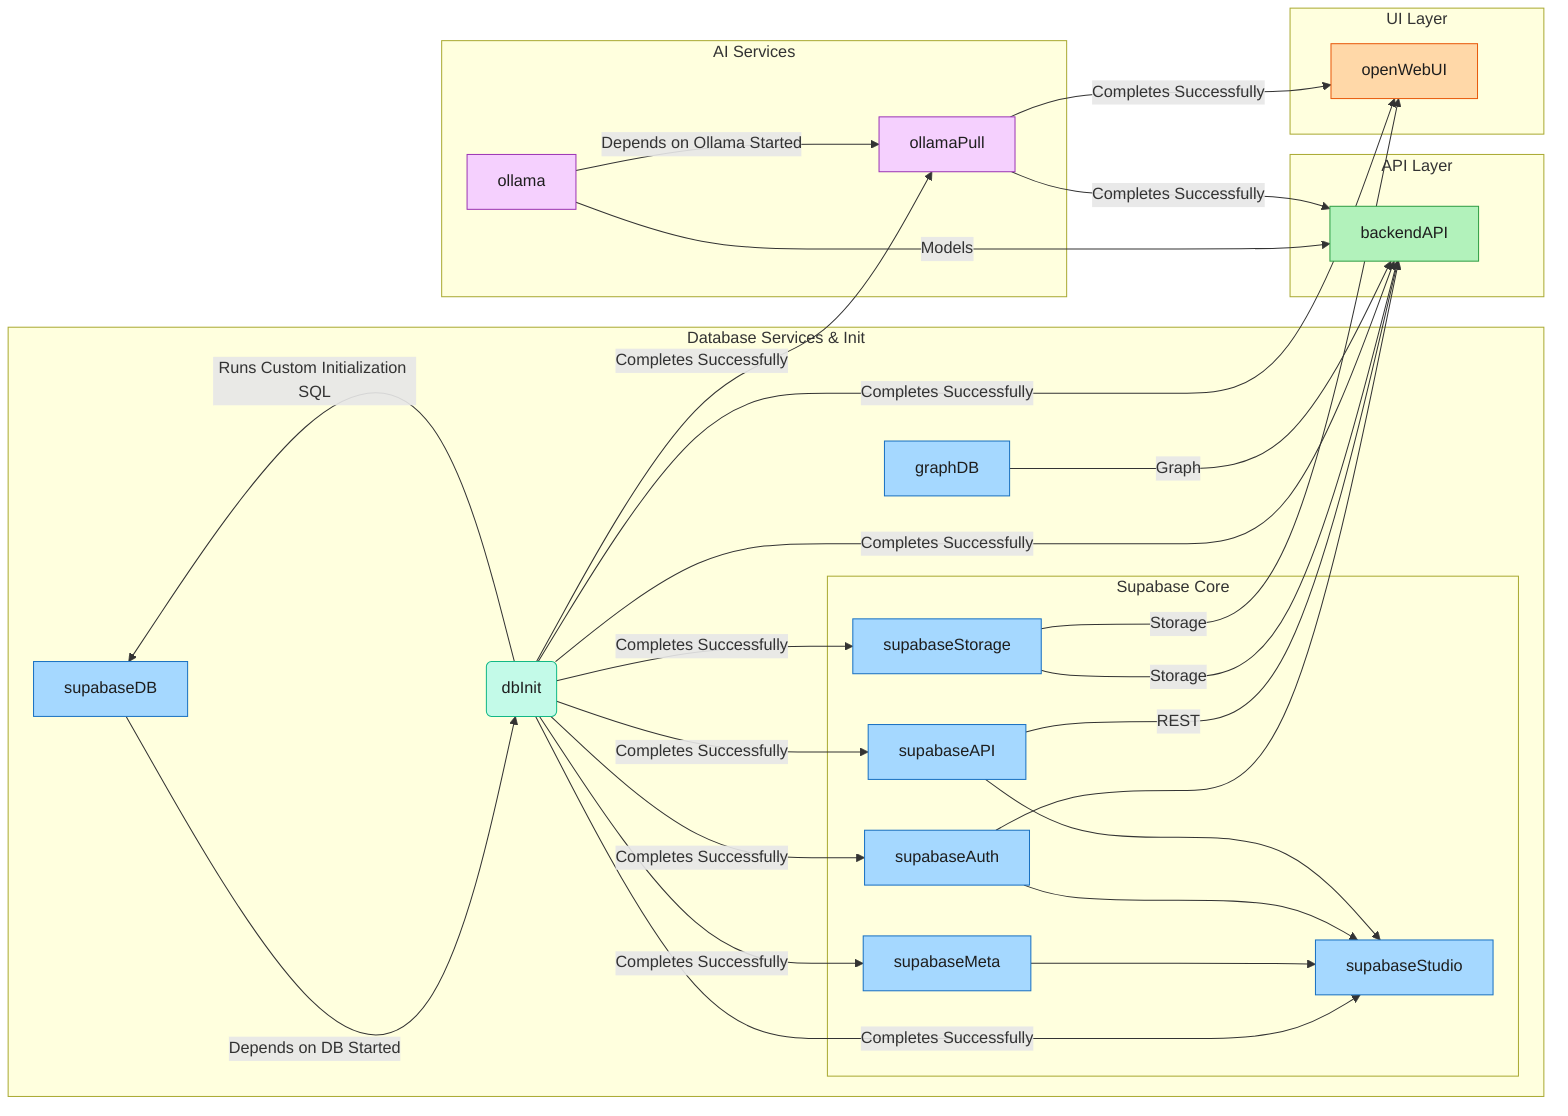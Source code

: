 graph LR
    %% Define styles
    classDef database fill:#a5d8ff,stroke:#1971c2,color:#1e1e1e
    classDef ai fill:#f5d0fe,stroke:#9c36b5,color:#1e1e1e
    classDef ui fill:#ffd8a8,stroke:#e8590c,color:#1e1e1e
    classDef api fill:#b2f2bb,stroke:#2f9e44,color:#1e1e1e
    
    %% Database Services & Initialization
    subgraph DB[Database Services & Init]
        direction LR
        supabaseDB[supabaseDB]
        dbInit(dbInit)
        subgraph Supabase Core
        direction TB
        supabaseMeta[supabaseMeta]
        supabaseStorage[supabaseStorage]
        supabaseAuth[supabaseAuth]
        supabaseAPI[supabaseAPI]
        supabaseStudio[supabaseStudio]
        end
        graphDB[graphDB]
    end

    %% AI Services
    subgraph AI[AI Services]
        direction TB
        ollama[ollama]
        ollamaPull[ollamaPull]
    end
    
    %% API Layer (moved to right side)
    subgraph API[API Layer]
        backendAPI[backendAPI]
    end
    
    %% UI Layer
    subgraph UI[UI Layer]
        openWebUI[openWebUI]
    end
    
    %% Connections / Dependencies
    supabaseDB -- "Depends on DB Started" --> dbInit
    dbInit -- "Runs Custom Initialization SQL" --> supabaseDB
    dbInit -- "Completes Successfully" --> supabaseMeta
    dbInit -- "Completes Successfully" --> supabaseStorage
    dbInit -- "Completes Successfully" --> supabaseAuth
    dbInit -- "Completes Successfully" --> supabaseAPI
    dbInit -- "Completes Successfully" --> supabaseStudio
    dbInit -- "Completes Successfully" --> ollamaPull
    dbInit -- "Completes Successfully" --> openWebUI
    dbInit -- "Completes Successfully" --> backendAPI

    %% Service Inter-dependencies (After db-init)
    supabaseMeta --> supabaseStudio
    supabaseAuth --> supabaseStudio
    supabaseAPI --> supabaseStudio
    supabaseAuth --> backendAPI
    supabaseAPI -- REST --> backendAPI
    supabaseStorage -- Storage --> backendAPI
    graphDB -- Graph --> backendAPI
    ollama -- Models --> backendAPI
    ollamaPull -- "Completes Successfully" --> openWebUI
    ollamaPull -- "Completes Successfully" --> backendAPI
    supabaseStorage -- Storage --> openWebUI
    ollama -- "Depends on Ollama Started" --> ollamaPull


    %% Apply styles
    classDef init fill:#c3fae8,stroke:#12b886,color:#1e1e1e
    class supabaseDB,graphDB database
    class supabaseMeta,supabaseStorage,supabaseAuth,supabaseAPI,supabaseStudio database
    class ollama,ollamaPull ai
    class openWebUI ui
    class backendAPI api
    class dbInit init